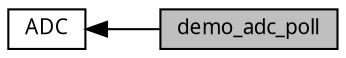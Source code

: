 digraph "demo_adc_poll"
{
  edge [fontname="黑体",fontsize="10",labelfontname="黑体",labelfontsize="10"];
  node [fontname="黑体",fontsize="10",shape=record];
  rankdir=LR;
  Node1 [label="ADC",height=0.2,width=0.4,color="black", fillcolor="white", style="filled",URL="$group__mwv__demo__adc__all.html",tooltip="ADC相关例程 "];
  Node0 [label="demo_adc_poll",height=0.2,width=0.4,color="black", fillcolor="grey75", style="filled", fontcolor="black"];
  Node1->Node0 [shape=plaintext, dir="back", style="solid"];
}
